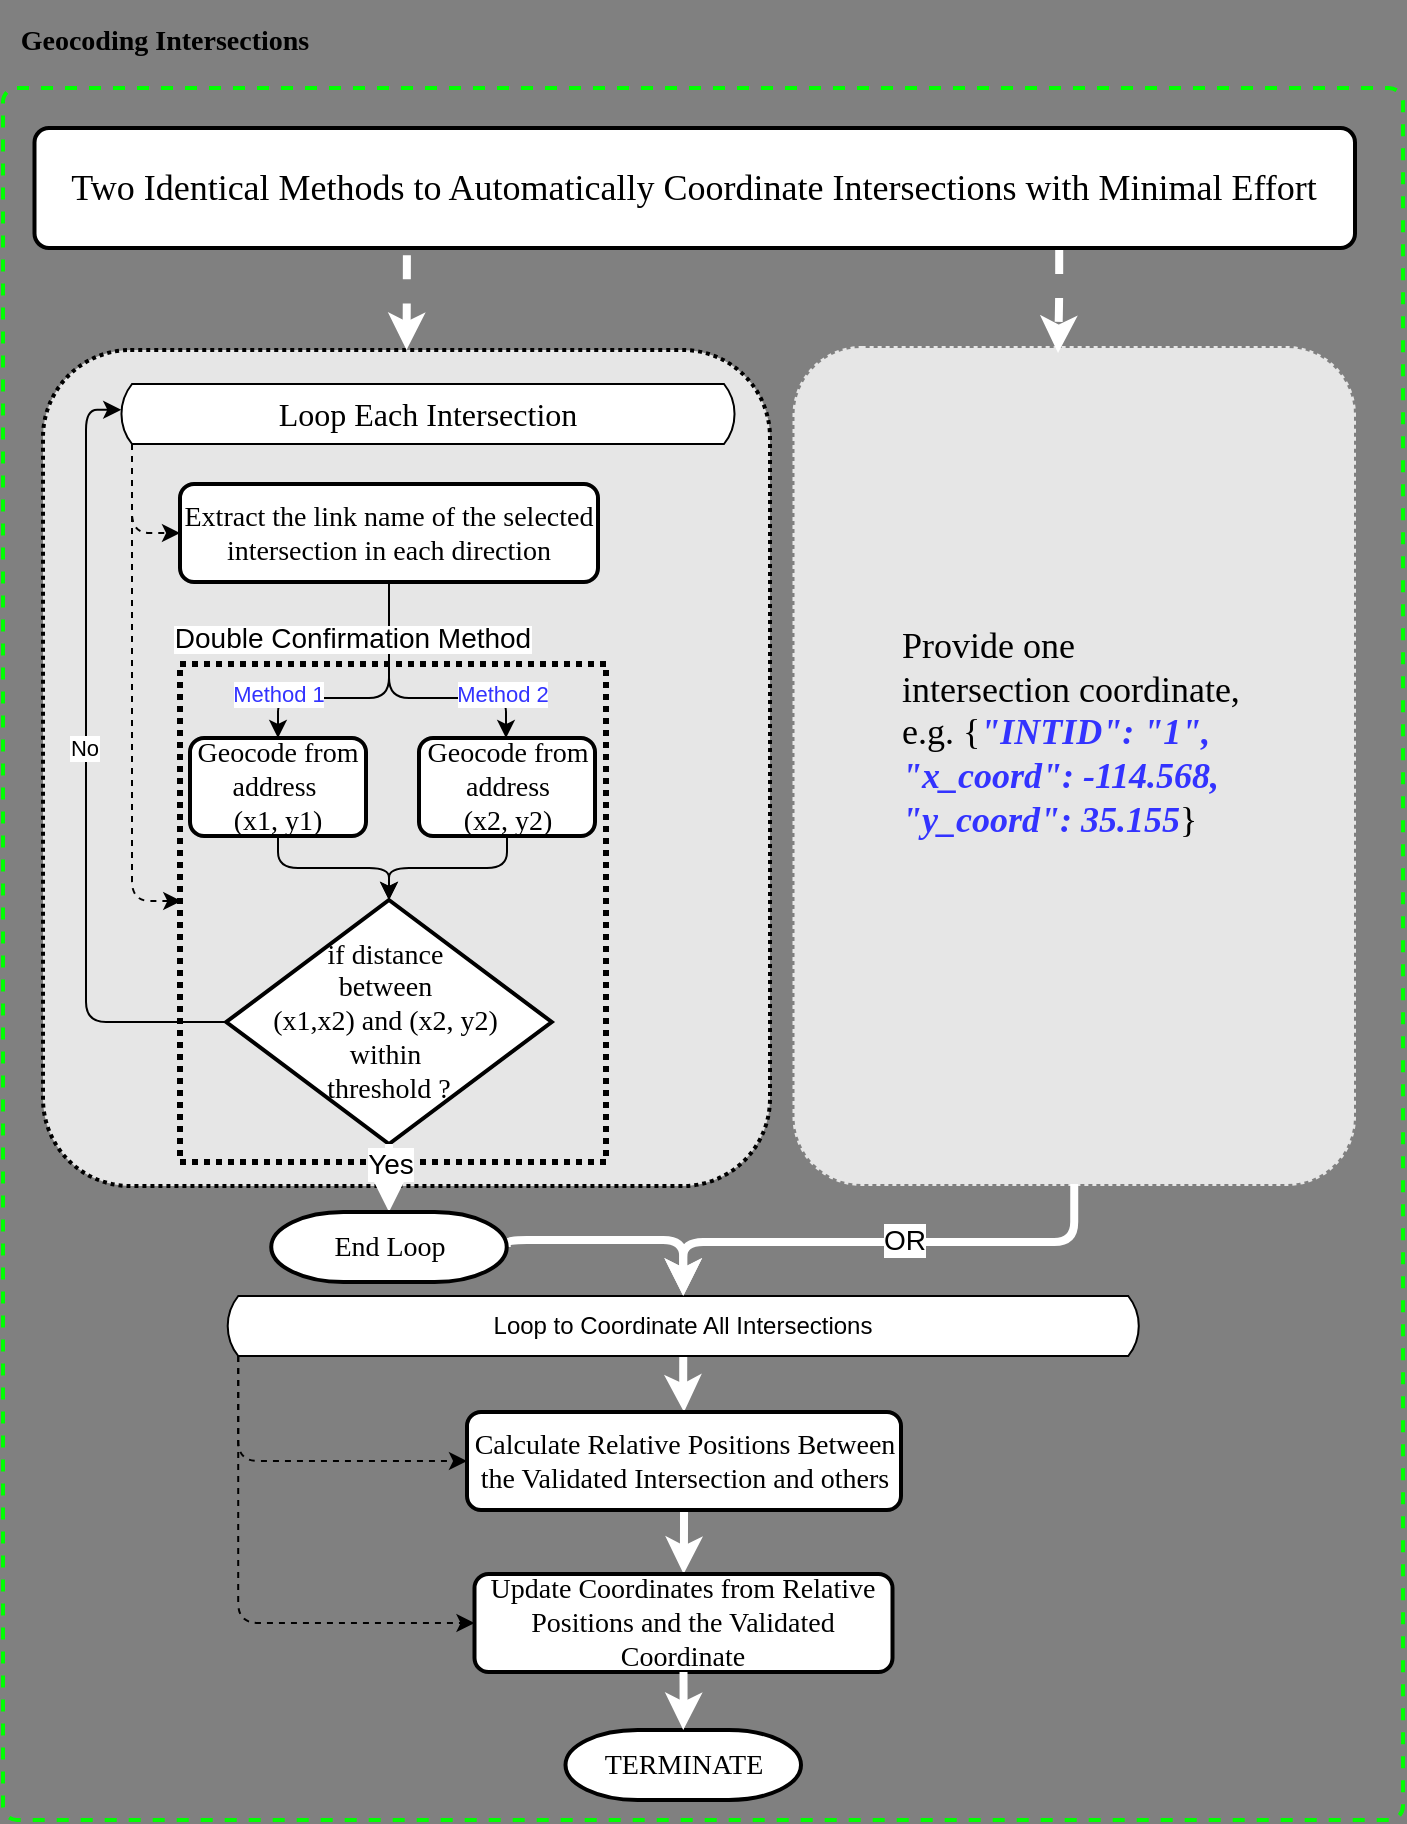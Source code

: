 <mxfile version="26.1.2">
  <diagram id="l_6WBL8elTn-9d8BpV99" name="Page-1">
    <mxGraphModel dx="909" dy="-787" grid="0" gridSize="10" guides="1" tooltips="1" connect="1" arrows="1" fold="1" page="0" pageScale="1" pageWidth="827" pageHeight="1169" background="#808080" math="0" shadow="0">
      <root>
        <mxCell id="0" />
        <mxCell id="1" parent="0" />
        <mxCell id="2" value="" style="rounded=1;whiteSpace=wrap;html=1;absoluteArcSize=1;arcSize=14;strokeWidth=2;fillColor=none;dashed=1;strokeColor=#00FF00;" parent="1" vertex="1">
          <mxGeometry x="166.5" y="2029" width="700" height="866" as="geometry" />
        </mxCell>
        <mxCell id="3" value="" style="rounded=1;whiteSpace=wrap;html=1;fillColor=#E6E6E6;arcSize=12;strokeWidth=2;dashed=1;dashPattern=1 1;strokeColor=default;align=center;verticalAlign=middle;fontFamily=Helvetica;fontSize=12;fontColor=default;" parent="1" vertex="1">
          <mxGeometry x="186.5" y="2160" width="363.5" height="418" as="geometry" />
        </mxCell>
        <mxCell id="4" value="" style="rounded=0;whiteSpace=wrap;html=1;fillColor=none;dashed=1;dashPattern=1 1;strokeWidth=3;" parent="1" vertex="1">
          <mxGeometry x="255" y="2317" width="213" height="249" as="geometry" />
        </mxCell>
        <mxCell id="5" style="edgeStyle=orthogonalEdgeStyle;html=1;exitX=0;exitY=0;exitDx=6;exitDy=30;exitPerimeter=0;entryX=0;entryY=0.5;entryDx=0;entryDy=0;dashed=1;" parent="1" source="6" target="11" edge="1">
          <mxGeometry relative="1" as="geometry">
            <Array as="points">
              <mxPoint x="231" y="2252" />
            </Array>
          </mxGeometry>
        </mxCell>
        <mxCell id="6" value="&lt;font face=&quot;Times New Roman&quot; style=&quot;font-size: 16px;&quot;&gt;Loop Each Intersection&lt;/font&gt;" style="html=1;dashed=0;whiteSpace=wrap;shape=mxgraph.dfd.loop" parent="1" vertex="1">
          <mxGeometry x="225" y="2177" width="308" height="30" as="geometry" />
        </mxCell>
        <mxCell id="7" style="edgeStyle=orthogonalEdgeStyle;html=1;exitX=0.5;exitY=1;exitDx=0;exitDy=0;entryX=0.5;entryY=0;entryDx=0;entryDy=0;" parent="1" source="11" target="12" edge="1">
          <mxGeometry relative="1" as="geometry">
            <Array as="points">
              <mxPoint x="360" y="2334" />
              <mxPoint x="304" y="2334" />
            </Array>
          </mxGeometry>
        </mxCell>
        <mxCell id="8" style="edgeStyle=orthogonalEdgeStyle;html=1;exitX=0.5;exitY=1;exitDx=0;exitDy=0;" parent="1" source="11" target="15" edge="1">
          <mxGeometry relative="1" as="geometry">
            <Array as="points">
              <mxPoint x="360" y="2334" />
              <mxPoint x="418" y="2334" />
            </Array>
          </mxGeometry>
        </mxCell>
        <mxCell id="9" value="&lt;span&gt;&lt;font style=&quot;color: rgb(51, 51, 255);&quot;&gt;Method 1&lt;/font&gt;&lt;/span&gt;" style="edgeLabel;html=1;align=center;verticalAlign=middle;resizable=0;points=[];" parent="8" vertex="1" connectable="0">
          <mxGeometry x="0.224" y="-4" relative="1" as="geometry">
            <mxPoint x="-81" y="-6" as="offset" />
          </mxGeometry>
        </mxCell>
        <mxCell id="10" value="&lt;font style=&quot;color: rgb(51, 51, 255);&quot;&gt;Method 2&lt;/font&gt;" style="edgeLabel;html=1;align=center;verticalAlign=middle;resizable=0;points=[];" parent="8" vertex="1" connectable="0">
          <mxGeometry x="0.098" y="1" relative="1" as="geometry">
            <mxPoint x="39" y="-1" as="offset" />
          </mxGeometry>
        </mxCell>
        <mxCell id="11" value="&lt;font style=&quot;font-size: 14px;&quot; face=&quot;Times New Roman&quot;&gt;Extract the link name of the selected intersection in each direction&lt;/font&gt;" style="rounded=1;whiteSpace=wrap;html=1;absoluteArcSize=1;arcSize=14;strokeWidth=2;" parent="1" vertex="1">
          <mxGeometry x="255" y="2227" width="209" height="49" as="geometry" />
        </mxCell>
        <mxCell id="12" value="&lt;font style=&quot;font-size: 14px;&quot; face=&quot;Times New Roman&quot;&gt;Geocode from&lt;/font&gt;&lt;div&gt;&lt;font style=&quot;font-size: 14px;&quot; face=&quot;Times New Roman&quot;&gt;address&amp;nbsp;&lt;/font&gt;&lt;div&gt;&lt;font style=&quot;font-size: 14px;&quot; face=&quot;Times New Roman&quot;&gt;(x1, y1)&lt;/font&gt;&lt;/div&gt;&lt;/div&gt;" style="rounded=1;whiteSpace=wrap;html=1;absoluteArcSize=1;arcSize=14;strokeWidth=2;" parent="1" vertex="1">
          <mxGeometry x="260" y="2354" width="88" height="49" as="geometry" />
        </mxCell>
        <mxCell id="13" value="&lt;span style=&quot;background-color: rgb(255, 255, 255);&quot;&gt;&lt;font style=&quot;font-size: 14px;&quot;&gt;Double Confirmation Method&lt;/font&gt;&lt;/span&gt;" style="text;html=1;align=center;verticalAlign=middle;whiteSpace=wrap;rounded=0;" parent="1" vertex="1">
          <mxGeometry x="250" y="2289" width="183" height="30" as="geometry" />
        </mxCell>
        <mxCell id="14" style="edgeStyle=orthogonalEdgeStyle;html=1;exitX=0.5;exitY=1;exitDx=0;exitDy=0;" parent="1" source="15" target="16" edge="1">
          <mxGeometry relative="1" as="geometry" />
        </mxCell>
        <mxCell id="15" value="&lt;font style=&quot;font-size: 14px;&quot; face=&quot;Times New Roman&quot;&gt;Geocode from address&lt;/font&gt;&lt;div&gt;&lt;font style=&quot;font-size: 14px;&quot; face=&quot;Times New Roman&quot;&gt;(x2, y2)&lt;/font&gt;&lt;/div&gt;" style="rounded=1;whiteSpace=wrap;html=1;absoluteArcSize=1;arcSize=14;strokeWidth=2;" parent="1" vertex="1">
          <mxGeometry x="374.5" y="2354" width="88" height="49" as="geometry" />
        </mxCell>
        <mxCell id="16" value="&lt;font face=&quot;Times New Roman&quot; style=&quot;font-size: 14px;&quot;&gt;if distance&amp;nbsp;&lt;/font&gt;&lt;div&gt;&lt;font face=&quot;Times New Roman&quot; style=&quot;font-size: 14px;&quot;&gt;between&amp;nbsp;&lt;/font&gt;&lt;div&gt;&lt;font face=&quot;Times New Roman&quot; style=&quot;font-size: 14px;&quot;&gt;(x1,x2) and&amp;nbsp;&lt;span style=&quot;background-color: transparent;&quot;&gt;(x2, y2)&lt;/span&gt;&lt;span style=&quot;background-color: transparent;&quot;&gt;&amp;nbsp;&lt;/span&gt;&lt;/font&gt;&lt;/div&gt;&lt;div&gt;&lt;font face=&quot;Times New Roman&quot; style=&quot;font-size: 14px;&quot;&gt;within&amp;nbsp;&lt;/font&gt;&lt;/div&gt;&lt;div&gt;&lt;span style=&quot;background-color: transparent;&quot;&gt;&lt;font face=&quot;Times New Roman&quot; style=&quot;font-size: 14px;&quot;&gt;threshold ?&lt;/font&gt;&lt;/span&gt;&lt;/div&gt;&lt;/div&gt;" style="strokeWidth=2;html=1;shape=mxgraph.flowchart.decision;whiteSpace=wrap;" parent="1" vertex="1">
          <mxGeometry x="278.12" y="2435" width="162.75" height="122" as="geometry" />
        </mxCell>
        <mxCell id="17" value="&lt;font style=&quot;font-size: 14px;&quot; face=&quot;Times New Roman&quot;&gt;TERMINATE&lt;/font&gt;" style="strokeWidth=2;html=1;shape=mxgraph.flowchart.terminator;whiteSpace=wrap;" parent="1" vertex="1">
          <mxGeometry x="447.75" y="2850" width="117.75" height="35" as="geometry" />
        </mxCell>
        <mxCell id="18" style="edgeStyle=orthogonalEdgeStyle;html=1;exitX=0.5;exitY=1;exitDx=0;exitDy=0;entryX=0.5;entryY=0;entryDx=0;entryDy=0;entryPerimeter=0;" parent="1" source="12" target="16" edge="1">
          <mxGeometry relative="1" as="geometry" />
        </mxCell>
        <mxCell id="19" style="edgeStyle=orthogonalEdgeStyle;html=1;exitX=1;exitY=0.5;exitDx=0;exitDy=0;exitPerimeter=0;entryX=0.5;entryY=0;entryDx=0;entryDy=0;entryPerimeter=0;rounded=1;strokeColor=#FFFFFF;strokeWidth=4;align=center;verticalAlign=middle;fontFamily=Helvetica;fontSize=14;fontColor=default;labelBackgroundColor=default;endArrow=classic;" parent="1" source="LOJ88Np_3xjqHzZUm0AA-46" target="26" edge="1">
          <mxGeometry relative="1" as="geometry">
            <mxPoint x="360" y="2648" as="targetPoint" />
            <Array as="points">
              <mxPoint x="418" y="2605" />
              <mxPoint x="507" y="2605" />
            </Array>
          </mxGeometry>
        </mxCell>
        <mxCell id="21" style="edgeStyle=orthogonalEdgeStyle;html=1;exitX=0;exitY=0.5;exitDx=0;exitDy=0;exitPerimeter=0;entryX=0.002;entryY=0.429;entryDx=0;entryDy=0;entryPerimeter=0;" parent="1" source="16" target="6" edge="1">
          <mxGeometry relative="1" as="geometry">
            <Array as="points">
              <mxPoint x="208" y="2496" />
              <mxPoint x="208" y="2190" />
            </Array>
          </mxGeometry>
        </mxCell>
        <mxCell id="22" value="No" style="edgeLabel;html=1;align=center;verticalAlign=middle;resizable=0;points=[];" parent="21" vertex="1" connectable="0">
          <mxGeometry x="0.053" y="1" relative="1" as="geometry">
            <mxPoint as="offset" />
          </mxGeometry>
        </mxCell>
        <mxCell id="23" style="edgeStyle=orthogonalEdgeStyle;html=1;exitX=0;exitY=0;exitDx=6;exitDy=30;exitPerimeter=0;entryX=0;entryY=0.5;entryDx=0;entryDy=0;dashed=1;" parent="1" source="26" target="28" edge="1">
          <mxGeometry relative="1" as="geometry">
            <Array as="points">
              <mxPoint x="284" y="2716" />
            </Array>
          </mxGeometry>
        </mxCell>
        <mxCell id="24" style="edgeStyle=orthogonalEdgeStyle;html=1;exitX=0;exitY=0;exitDx=6;exitDy=30;exitPerimeter=0;entryX=0;entryY=0.5;entryDx=0;entryDy=0;dashed=1;" parent="1" source="26" target="29" edge="1">
          <mxGeometry relative="1" as="geometry">
            <Array as="points">
              <mxPoint x="284" y="2797" />
            </Array>
          </mxGeometry>
        </mxCell>
        <mxCell id="25" style="edgeStyle=orthogonalEdgeStyle;html=1;exitX=0.5;exitY=1;exitDx=0;exitDy=0;exitPerimeter=0;rounded=1;strokeColor=#FFFFFF;strokeWidth=4;align=center;verticalAlign=middle;fontFamily=Helvetica;fontSize=14;fontColor=default;labelBackgroundColor=default;endArrow=classic;" parent="1" source="26" target="28" edge="1">
          <mxGeometry relative="1" as="geometry" />
        </mxCell>
        <mxCell id="26" value="Loop to Coordinate All Intersections" style="html=1;dashed=0;whiteSpace=wrap;shape=mxgraph.dfd.loop" parent="1" vertex="1">
          <mxGeometry x="278.12" y="2633" width="457" height="30" as="geometry" />
        </mxCell>
        <mxCell id="27" style="edgeStyle=orthogonalEdgeStyle;html=1;exitX=0.5;exitY=1;exitDx=0;exitDy=0;rounded=1;strokeColor=#FFFFFF;strokeWidth=4;align=center;verticalAlign=middle;fontFamily=Helvetica;fontSize=14;fontColor=default;labelBackgroundColor=default;endArrow=classic;" parent="1" source="28" target="29" edge="1">
          <mxGeometry relative="1" as="geometry" />
        </mxCell>
        <mxCell id="28" value="&lt;font style=&quot;font-size: 14px;&quot; face=&quot;Times New Roman&quot;&gt;Calculate Relative Positions Between&lt;/font&gt;&lt;div&gt;&lt;font style=&quot;font-size: 14px;&quot; face=&quot;Times New Roman&quot;&gt;the Validated Intersection and others&lt;/font&gt;&lt;/div&gt;" style="rounded=1;whiteSpace=wrap;html=1;absoluteArcSize=1;arcSize=14;strokeWidth=2;" parent="1" vertex="1">
          <mxGeometry x="398.5" y="2691" width="217" height="49" as="geometry" />
        </mxCell>
        <mxCell id="29" value="&lt;font style=&quot;font-size: 14px;&quot; face=&quot;Times New Roman&quot;&gt;Update Coordinates from Relative Positions and the Validated Coordinate&lt;/font&gt;" style="rounded=1;whiteSpace=wrap;html=1;absoluteArcSize=1;arcSize=14;strokeWidth=2;" parent="1" vertex="1">
          <mxGeometry x="402.25" y="2772" width="209" height="49" as="geometry" />
        </mxCell>
        <mxCell id="30" style="edgeStyle=orthogonalEdgeStyle;html=1;exitX=0;exitY=0;exitDx=6;exitDy=30;exitPerimeter=0;entryX=0.003;entryY=0.476;entryDx=0;entryDy=0;entryPerimeter=0;dashed=1;" parent="1" source="6" target="4" edge="1">
          <mxGeometry relative="1" as="geometry">
            <Array as="points">
              <mxPoint x="231" y="2436" />
            </Array>
          </mxGeometry>
        </mxCell>
        <mxCell id="31" value="" style="rounded=1;whiteSpace=wrap;html=1;fillColor=#E6E6E6;arcSize=12;strokeWidth=2;dashed=1;dashPattern=1 1;strokeColor=#E6E6E6;align=center;verticalAlign=middle;fontFamily=Helvetica;fontSize=12;fontColor=default;" parent="1" vertex="1">
          <mxGeometry x="562.25" y="2159" width="279.75" height="418" as="geometry" />
        </mxCell>
        <mxCell id="32" value="&lt;font style=&quot;font-size: 18px;&quot;&gt;&lt;font style=&quot;&quot; face=&quot;Times New Roman&quot;&gt;Provide one intersection coordinate, e.g.&lt;/font&gt;&lt;font style=&quot;&quot; face=&quot;Times New Roman&quot;&gt; &lt;/font&gt;&lt;font style=&quot;&quot; face=&quot;Times New Roman&quot;&gt;{&lt;span&gt;&lt;b style=&quot;&quot;&gt;&lt;i style=&quot;&quot;&gt;&lt;font style=&quot;color: rgb(51, 51, 255);&quot;&gt;&quot;INTID&quot;: &quot;1&quot;, &quot;x_coord&quot;: -114.568, &quot;y_coord&quot;: 35.155&lt;/font&gt;&lt;/i&gt;&lt;/b&gt;&lt;/span&gt;}&lt;/font&gt;&lt;/font&gt;&lt;div&gt;&lt;br&gt;&lt;/div&gt;" style="text;html=1;strokeColor=none;fillColor=none;align=left;verticalAlign=middle;whiteSpace=wrap;rounded=0;dashed=1;dashPattern=1 1;fontSize=14;" parent="1" vertex="1">
          <mxGeometry x="614.38" y="2253" width="175.5" height="213.5" as="geometry" />
        </mxCell>
        <mxCell id="33" style="edgeStyle=orthogonalEdgeStyle;html=1;exitX=0.5;exitY=1;exitDx=0;exitDy=0;entryX=0.5;entryY=0;entryDx=0;entryDy=0;entryPerimeter=0;rounded=1;strokeColor=#FFFFFF;strokeWidth=4;align=center;verticalAlign=middle;fontFamily=Helvetica;fontSize=14;fontColor=default;labelBackgroundColor=default;endArrow=classic;" parent="1" source="31" target="26" edge="1">
          <mxGeometry relative="1" as="geometry">
            <Array as="points">
              <mxPoint x="702" y="2606" />
              <mxPoint x="507" y="2606" />
            </Array>
          </mxGeometry>
        </mxCell>
        <mxCell id="34" value="OR" style="edgeLabel;html=1;align=center;verticalAlign=middle;resizable=0;points=[];rounded=1;strokeColor=#FFFFFF;strokeWidth=4;fontFamily=Helvetica;fontSize=14;fontColor=default;labelBackgroundColor=default;" parent="33" vertex="1" connectable="0">
          <mxGeometry x="-0.093" y="-1" relative="1" as="geometry">
            <mxPoint as="offset" />
          </mxGeometry>
        </mxCell>
        <mxCell id="35" value="&lt;font style=&quot;font-size: 18px;&quot; face=&quot;Times New Roman&quot;&gt;Two Identical Methods to Automatically Coordinate Intersections with Minimal Effort&lt;/font&gt;" style="rounded=1;whiteSpace=wrap;html=1;fillColor=default;strokeWidth=2;strokeColor=default;align=center;verticalAlign=middle;arcSize=12;fontFamily=Helvetica;fontSize=12;fontColor=default;" parent="1" vertex="1">
          <mxGeometry x="182.25" y="2049" width="660.25" height="60" as="geometry" />
        </mxCell>
        <mxCell id="36" style="edgeStyle=orthogonalEdgeStyle;html=1;exitX=0.282;exitY=1.06;exitDx=0;exitDy=0;dashed=1;strokeColor=#FFFFFF;fontFamily=Helvetica;fontSize=14;exitPerimeter=0;strokeWidth=4;entryX=0.5;entryY=0;entryDx=0;entryDy=0;rounded=1;align=center;verticalAlign=middle;fontColor=default;labelBackgroundColor=default;endArrow=classic;" parent="1" source="35" target="3" edge="1">
          <mxGeometry relative="1" as="geometry">
            <mxPoint x="111.5" y="2077" as="sourcePoint" />
            <mxPoint x="112.5" y="2154" as="targetPoint" />
          </mxGeometry>
        </mxCell>
        <mxCell id="37" style="edgeStyle=orthogonalEdgeStyle;html=1;exitX=0.776;exitY=1.016;exitDx=0;exitDy=0;dashed=1;strokeColor=#FFFFFF;fontFamily=Helvetica;fontSize=14;exitPerimeter=0;strokeWidth=4;entryX=0.471;entryY=0.006;entryDx=0;entryDy=0;rounded=1;align=center;verticalAlign=middle;fontColor=default;labelBackgroundColor=default;endArrow=classic;entryPerimeter=0;" parent="1" source="35" target="31" edge="1">
          <mxGeometry relative="1" as="geometry">
            <mxPoint x="694.5" y="2112" as="sourcePoint" />
            <mxPoint x="694.5" y="2159" as="targetPoint" />
          </mxGeometry>
        </mxCell>
        <mxCell id="38" style="edgeStyle=orthogonalEdgeStyle;html=1;exitX=0.5;exitY=1;exitDx=0;exitDy=0;entryX=0.5;entryY=0;entryDx=0;entryDy=0;entryPerimeter=0;rounded=1;strokeColor=#FFFFFF;strokeWidth=4;align=center;verticalAlign=middle;fontFamily=Helvetica;fontSize=14;fontColor=default;labelBackgroundColor=default;endArrow=classic;" parent="1" source="29" target="17" edge="1">
          <mxGeometry relative="1" as="geometry" />
        </mxCell>
        <mxCell id="45" value="&lt;div style=&quot;font-size: 14px;&quot;&gt;&lt;b&gt;&lt;font face=&quot;Times New Roman&quot;&gt;&lt;span style=&quot;background-color: initial;&quot;&gt;Geocoding&amp;nbsp;&lt;/span&gt;&lt;span style=&quot;background-color: initial;&quot;&gt;Intersections&lt;/span&gt;&lt;/font&gt;&lt;/b&gt;&lt;/div&gt;" style="text;html=1;strokeColor=none;fillColor=none;align=center;verticalAlign=middle;whiteSpace=wrap;rounded=0;dashed=1;dashPattern=1 1;fontSize=12;" parent="1" vertex="1">
          <mxGeometry x="166.5" y="1985" width="161" height="40" as="geometry" />
        </mxCell>
        <mxCell id="LOJ88Np_3xjqHzZUm0AA-47" value="" style="edgeStyle=orthogonalEdgeStyle;html=1;exitX=0.5;exitY=1;exitDx=0;exitDy=0;exitPerimeter=0;entryX=0.5;entryY=0;entryDx=0;entryDy=0;entryPerimeter=0;rounded=1;strokeColor=#FFFFFF;strokeWidth=4;align=center;verticalAlign=middle;fontFamily=Helvetica;fontSize=14;fontColor=default;labelBackgroundColor=default;endArrow=classic;" edge="1" parent="1" source="16" target="LOJ88Np_3xjqHzZUm0AA-46">
          <mxGeometry relative="1" as="geometry">
            <mxPoint x="507" y="2633" as="targetPoint" />
            <mxPoint x="359" y="2557" as="sourcePoint" />
          </mxGeometry>
        </mxCell>
        <mxCell id="LOJ88Np_3xjqHzZUm0AA-48" value="Yes" style="edgeLabel;html=1;align=center;verticalAlign=middle;resizable=0;points=[];rounded=1;strokeColor=#FFFFFF;strokeWidth=4;fontFamily=Helvetica;fontSize=14;fontColor=default;labelBackgroundColor=default;" vertex="1" connectable="0" parent="LOJ88Np_3xjqHzZUm0AA-47">
          <mxGeometry x="-0.213" relative="1" as="geometry">
            <mxPoint y="-4" as="offset" />
          </mxGeometry>
        </mxCell>
        <mxCell id="LOJ88Np_3xjqHzZUm0AA-46" value="&lt;font style=&quot;font-size: 14px;&quot; face=&quot;Times New Roman&quot;&gt;End Loop&lt;/font&gt;" style="strokeWidth=2;html=1;shape=mxgraph.flowchart.terminator;whiteSpace=wrap;" vertex="1" parent="1">
          <mxGeometry x="300.62" y="2591" width="117.75" height="35" as="geometry" />
        </mxCell>
      </root>
    </mxGraphModel>
  </diagram>
</mxfile>
